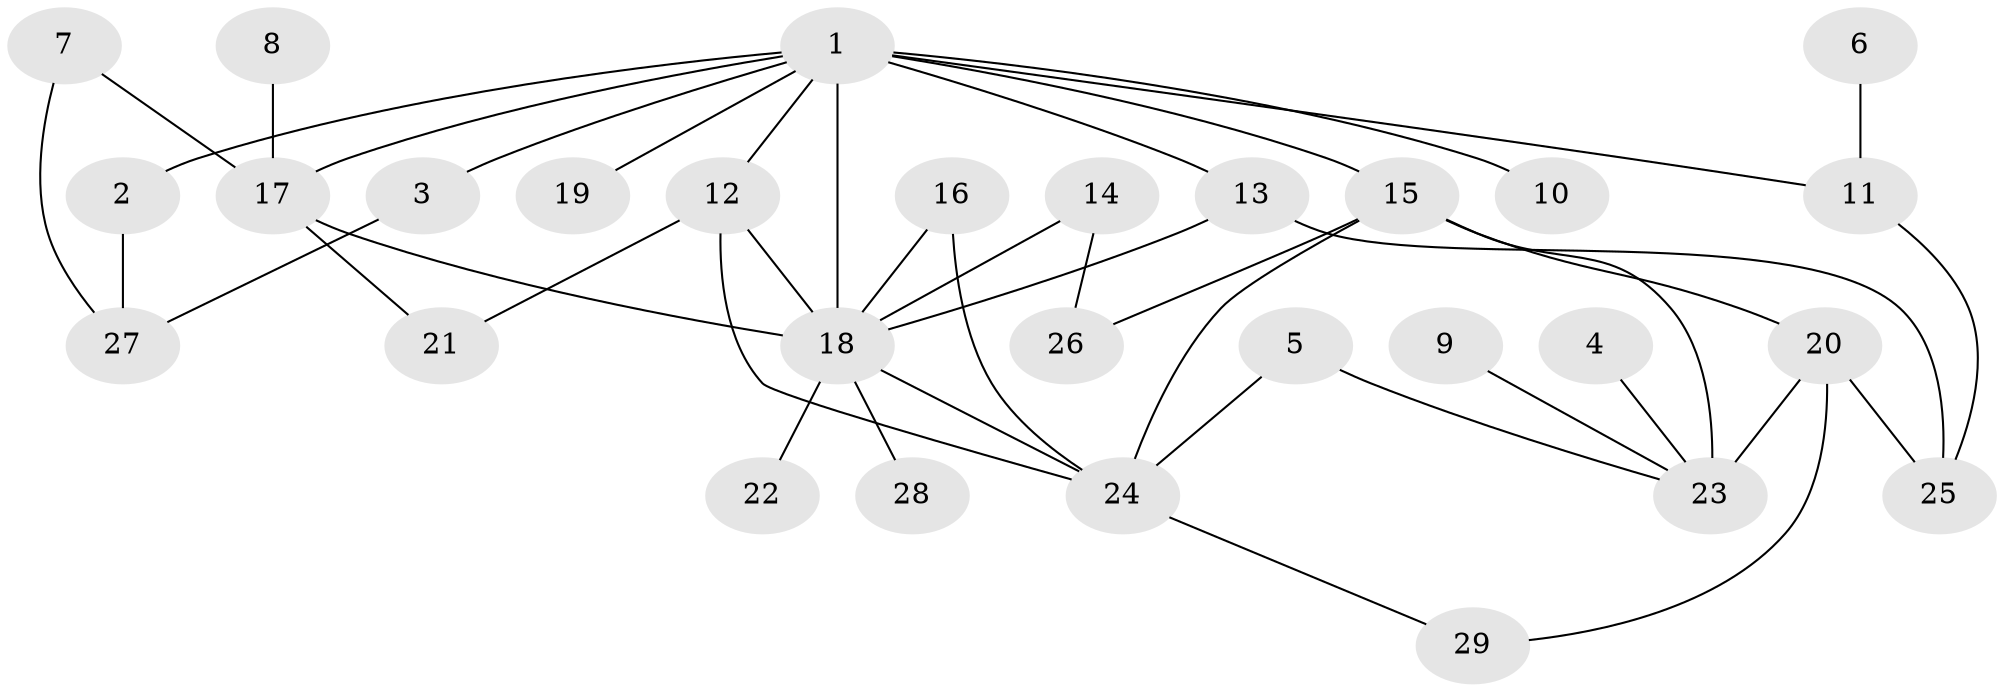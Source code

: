 // original degree distribution, {8: 0.017543859649122806, 5: 0.07017543859649122, 6: 0.03508771929824561, 2: 0.3508771929824561, 3: 0.17543859649122806, 4: 0.10526315789473684, 1: 0.24561403508771928}
// Generated by graph-tools (version 1.1) at 2025/25/03/09/25 03:25:29]
// undirected, 29 vertices, 43 edges
graph export_dot {
graph [start="1"]
  node [color=gray90,style=filled];
  1;
  2;
  3;
  4;
  5;
  6;
  7;
  8;
  9;
  10;
  11;
  12;
  13;
  14;
  15;
  16;
  17;
  18;
  19;
  20;
  21;
  22;
  23;
  24;
  25;
  26;
  27;
  28;
  29;
  1 -- 2 [weight=1.0];
  1 -- 3 [weight=1.0];
  1 -- 10 [weight=2.0];
  1 -- 11 [weight=1.0];
  1 -- 12 [weight=1.0];
  1 -- 13 [weight=1.0];
  1 -- 15 [weight=1.0];
  1 -- 17 [weight=1.0];
  1 -- 18 [weight=1.0];
  1 -- 19 [weight=1.0];
  2 -- 27 [weight=1.0];
  3 -- 27 [weight=1.0];
  4 -- 23 [weight=1.0];
  5 -- 23 [weight=1.0];
  5 -- 24 [weight=1.0];
  6 -- 11 [weight=1.0];
  7 -- 17 [weight=1.0];
  7 -- 27 [weight=1.0];
  8 -- 17 [weight=1.0];
  9 -- 23 [weight=1.0];
  11 -- 25 [weight=1.0];
  12 -- 18 [weight=1.0];
  12 -- 21 [weight=1.0];
  12 -- 24 [weight=1.0];
  13 -- 18 [weight=1.0];
  13 -- 25 [weight=1.0];
  14 -- 18 [weight=1.0];
  14 -- 26 [weight=1.0];
  15 -- 20 [weight=1.0];
  15 -- 23 [weight=2.0];
  15 -- 24 [weight=1.0];
  15 -- 26 [weight=1.0];
  16 -- 18 [weight=1.0];
  16 -- 24 [weight=1.0];
  17 -- 18 [weight=1.0];
  17 -- 21 [weight=1.0];
  18 -- 22 [weight=1.0];
  18 -- 24 [weight=1.0];
  18 -- 28 [weight=1.0];
  20 -- 23 [weight=2.0];
  20 -- 25 [weight=1.0];
  20 -- 29 [weight=1.0];
  24 -- 29 [weight=1.0];
}
